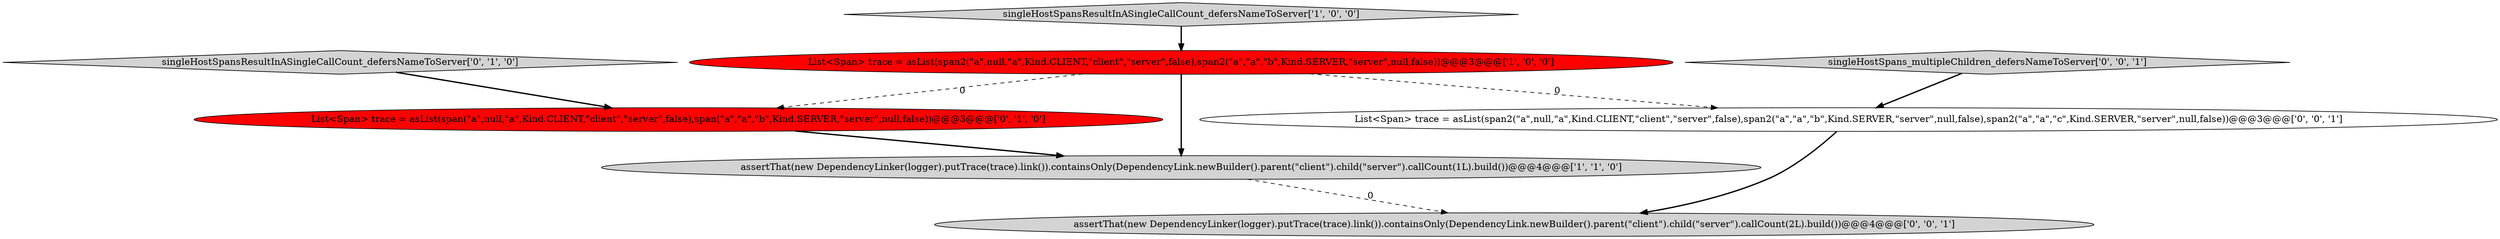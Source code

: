 digraph {
4 [style = filled, label = "List<Span> trace = asList(span(\"a\",null,\"a\",Kind.CLIENT,\"client\",\"server\",false),span(\"a\",\"a\",\"b\",Kind.SERVER,\"server\",null,false))@@@3@@@['0', '1', '0']", fillcolor = red, shape = ellipse image = "AAA1AAABBB2BBB"];
2 [style = filled, label = "assertThat(new DependencyLinker(logger).putTrace(trace).link()).containsOnly(DependencyLink.newBuilder().parent(\"client\").child(\"server\").callCount(1L).build())@@@4@@@['1', '1', '0']", fillcolor = lightgray, shape = ellipse image = "AAA0AAABBB1BBB"];
6 [style = filled, label = "assertThat(new DependencyLinker(logger).putTrace(trace).link()).containsOnly(DependencyLink.newBuilder().parent(\"client\").child(\"server\").callCount(2L).build())@@@4@@@['0', '0', '1']", fillcolor = lightgray, shape = ellipse image = "AAA0AAABBB3BBB"];
5 [style = filled, label = "List<Span> trace = asList(span2(\"a\",null,\"a\",Kind.CLIENT,\"client\",\"server\",false),span2(\"a\",\"a\",\"b\",Kind.SERVER,\"server\",null,false),span2(\"a\",\"a\",\"c\",Kind.SERVER,\"server\",null,false))@@@3@@@['0', '0', '1']", fillcolor = white, shape = ellipse image = "AAA0AAABBB3BBB"];
1 [style = filled, label = "singleHostSpansResultInASingleCallCount_defersNameToServer['1', '0', '0']", fillcolor = lightgray, shape = diamond image = "AAA0AAABBB1BBB"];
3 [style = filled, label = "singleHostSpansResultInASingleCallCount_defersNameToServer['0', '1', '0']", fillcolor = lightgray, shape = diamond image = "AAA0AAABBB2BBB"];
0 [style = filled, label = "List<Span> trace = asList(span2(\"a\",null,\"a\",Kind.CLIENT,\"client\",\"server\",false),span2(\"a\",\"a\",\"b\",Kind.SERVER,\"server\",null,false))@@@3@@@['1', '0', '0']", fillcolor = red, shape = ellipse image = "AAA1AAABBB1BBB"];
7 [style = filled, label = "singleHostSpans_multipleChildren_defersNameToServer['0', '0', '1']", fillcolor = lightgray, shape = diamond image = "AAA0AAABBB3BBB"];
7->5 [style = bold, label=""];
0->4 [style = dashed, label="0"];
1->0 [style = bold, label=""];
4->2 [style = bold, label=""];
5->6 [style = bold, label=""];
0->5 [style = dashed, label="0"];
3->4 [style = bold, label=""];
0->2 [style = bold, label=""];
2->6 [style = dashed, label="0"];
}
